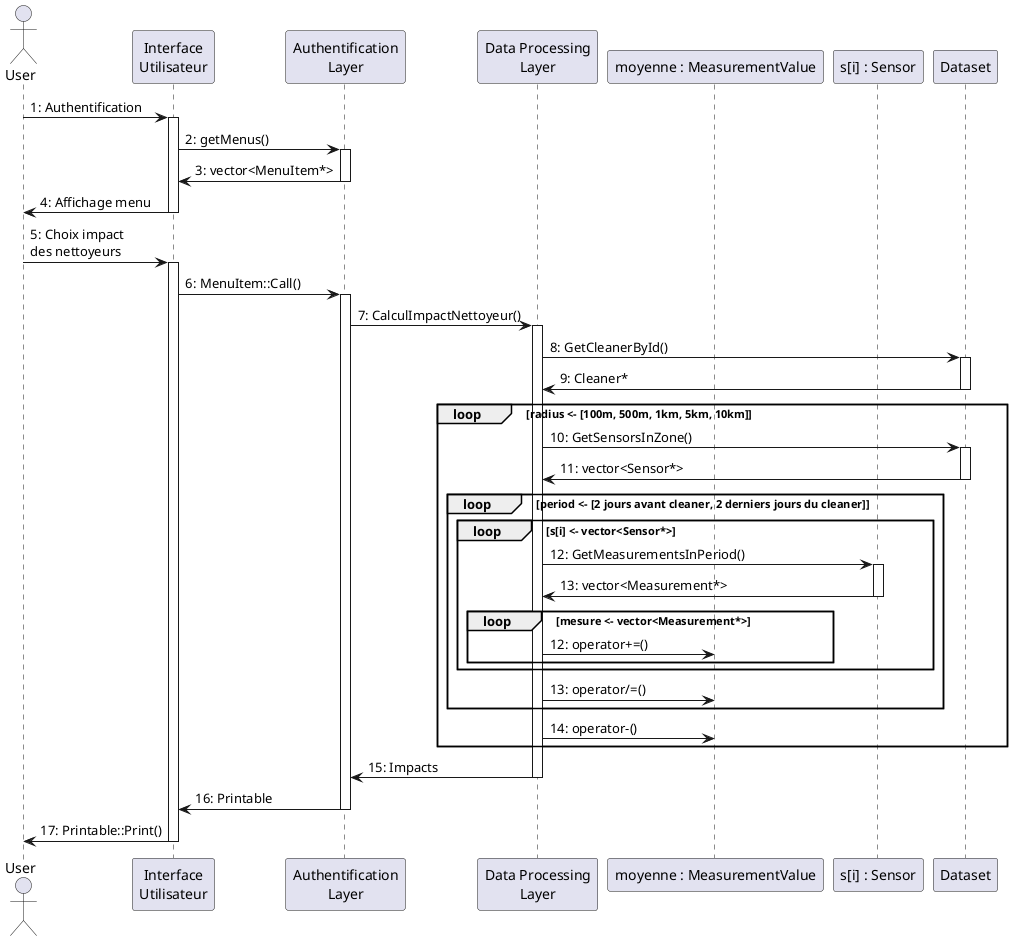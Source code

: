 @startuml

skinparam responseMessageBelowArrow true

actor User as user

participant "Interface\nUtilisateur" as ui
participant "Authentification\nLayer" as auth
participant "Data Processing\nLayer" as proc
participant "moyenne : MeasurementValue" as m
participant "s[i] : Sensor" as sensor
participant "Dataset" as data

user -> ui: 1: Authentification
activate ui

ui -> auth: 2: getMenus()
activate auth

auth -> ui: 3: vector<MenuItem*>
deactivate auth

ui -> user: 4: Affichage menu
deactivate ui

user -> ui: 5: Choix impact\ndes nettoyeurs
activate ui

ui -> auth: 6: MenuItem::Call()

activate auth
auth -> proc: 7: CalculImpactNettoyeur()
activate proc

proc -> data: 8: GetCleanerById()
activate data

data -> proc: 9: Cleaner*
deactivate data

loop radius <- [100m, 500m, 1km, 5km, 10km]
    proc -> data: 10: GetSensorsInZone()
    activate data
    data -> proc: 11: vector<Sensor*>
    deactivate data

    loop period <- [2 jours avant cleaner, 2 derniers jours du cleaner]
        loop s[i] <- vector<Sensor*>
            proc -> sensor: 12: GetMeasurementsInPeriod()
            activate sensor
            sensor -> proc: 13: vector<Measurement*>
            deactivate sensor
            loop mesure <- vector<Measurement*>
                proc -> m: 12: operator+=()
            end loop
        end loop
        proc -> m: 13: operator/=()
    end loop

    proc -> m: 14: operator-()

end loop

proc -> auth: 15: Impacts
deactivate proc

auth -> ui: 16: Printable
deactivate auth

ui -> user: 17: Printable::Print()
deactivate ui

@enduml
